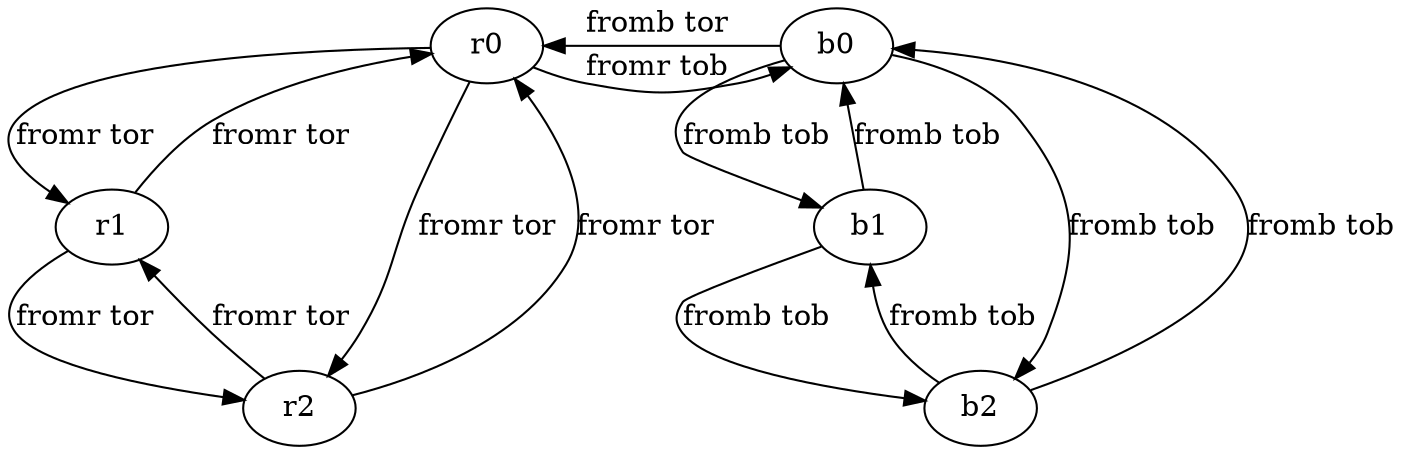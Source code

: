 digraph redblue {
edge [concentrate=true];
{rank=same; r0; b0}
b0->r0 [label="fromb tor "]
r0->b0 [label="fromr tob "]
r0->r1 [label="fromr tor "]
r0->r2 [label="fromr tor "]
r1->r0 [label="fromr tor "]
r1->r2 [label="fromr tor "]
r2->r0 [label="fromr tor "]
r2->r1 [label="fromr tor "]
b0->b1 [label="fromb tob "]
b0->b2 [label="fromb tob "]
b1->b0 [label="fromb tob "]
b1->b2 [label="fromb tob "]
b2->b0 [label="fromb tob "]
b2->b1 [label="fromb tob "]
}
